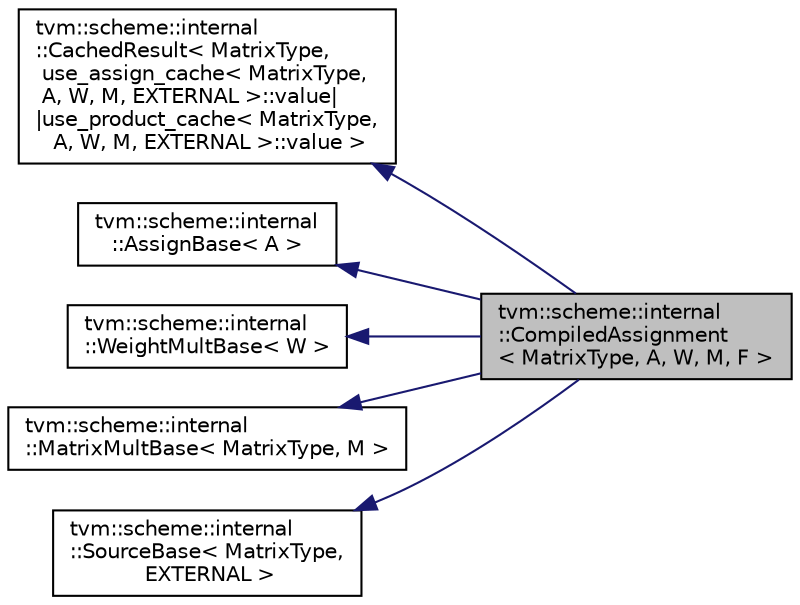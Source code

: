 digraph "tvm::scheme::internal::CompiledAssignment&lt; MatrixType, A, W, M, F &gt;"
{
 // LATEX_PDF_SIZE
  edge [fontname="Helvetica",fontsize="10",labelfontname="Helvetica",labelfontsize="10"];
  node [fontname="Helvetica",fontsize="10",shape=record];
  rankdir="LR";
  Node1 [label="tvm::scheme::internal\l::CompiledAssignment\l\< MatrixType, A, W, M, F \>",height=0.2,width=0.4,color="black", fillcolor="grey75", style="filled", fontcolor="black",tooltip=" "];
  Node2 -> Node1 [dir="back",color="midnightblue",fontsize="10",style="solid",fontname="Helvetica"];
  Node2 [label="tvm::scheme::internal\l::CachedResult\< MatrixType,\l use_assign_cache\< MatrixType,\l A, W, M, EXTERNAL \>::value\|\l\|use_product_cache\< MatrixType,\l A, W, M, EXTERNAL \>::value \>",height=0.2,width=0.4,color="black", fillcolor="white", style="filled",URL="$classtvm_1_1scheme_1_1internal_1_1CachedResult.html",tooltip=" "];
  Node3 -> Node1 [dir="back",color="midnightblue",fontsize="10",style="solid",fontname="Helvetica"];
  Node3 [label="tvm::scheme::internal\l::AssignBase\< A \>",height=0.2,width=0.4,color="black", fillcolor="white", style="filled",URL="$classtvm_1_1scheme_1_1internal_1_1AssignBase.html",tooltip=" "];
  Node4 -> Node1 [dir="back",color="midnightblue",fontsize="10",style="solid",fontname="Helvetica"];
  Node4 [label="tvm::scheme::internal\l::WeightMultBase\< W \>",height=0.2,width=0.4,color="black", fillcolor="white", style="filled",URL="$classtvm_1_1scheme_1_1internal_1_1WeightMultBase.html",tooltip=" "];
  Node5 -> Node1 [dir="back",color="midnightblue",fontsize="10",style="solid",fontname="Helvetica"];
  Node5 [label="tvm::scheme::internal\l::MatrixMultBase\< MatrixType, M \>",height=0.2,width=0.4,color="black", fillcolor="white", style="filled",URL="$classtvm_1_1scheme_1_1internal_1_1MatrixMultBase.html",tooltip=" "];
  Node6 -> Node1 [dir="back",color="midnightblue",fontsize="10",style="solid",fontname="Helvetica"];
  Node6 [label="tvm::scheme::internal\l::SourceBase\< MatrixType,\l EXTERNAL \>",height=0.2,width=0.4,color="black", fillcolor="white", style="filled",URL="$classtvm_1_1scheme_1_1internal_1_1SourceBase.html",tooltip=" "];
}
